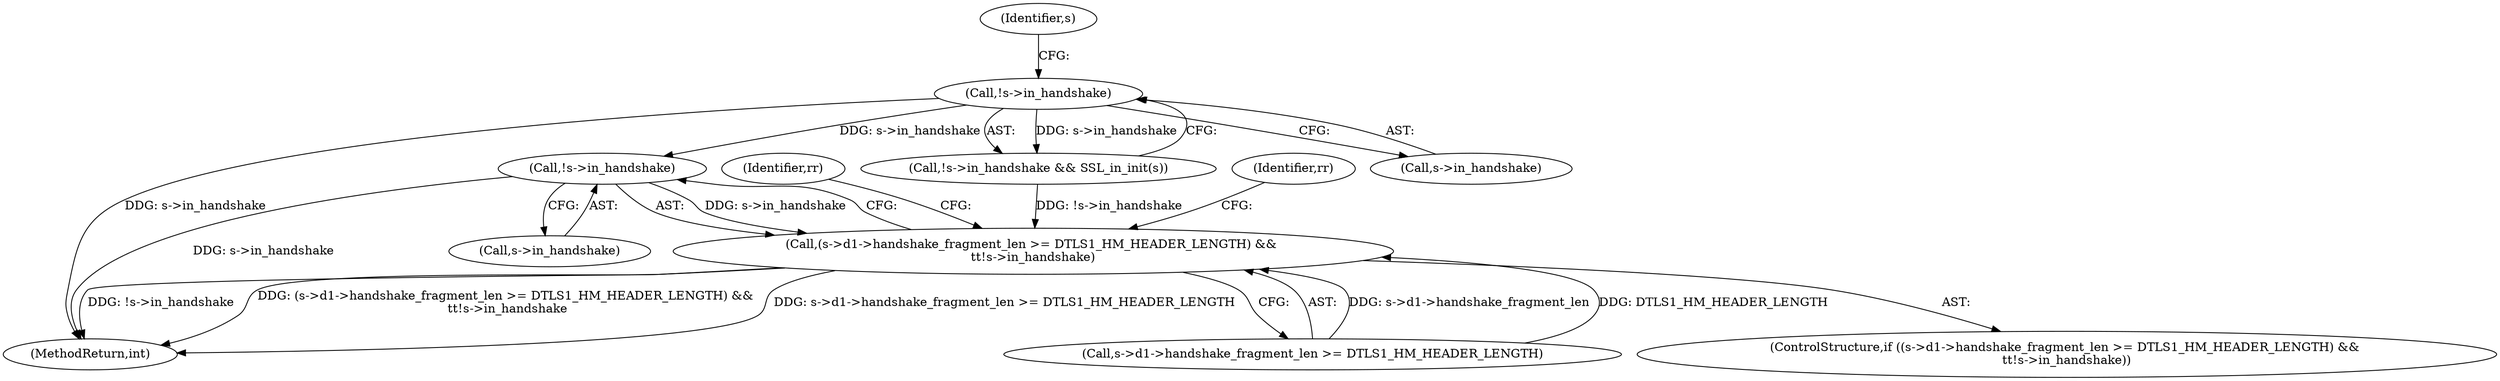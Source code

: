 digraph "0_openssl_103b171d8fc282ef435f8de9afbf7782e312961f_3@pointer" {
"1001441" [label="(Call,!s->in_handshake)"];
"1000227" [label="(Call,!s->in_handshake)"];
"1001433" [label="(Call,(s->d1->handshake_fragment_len >= DTLS1_HM_HEADER_LENGTH) && \n\t\t!s->in_handshake)"];
"1000227" [label="(Call,!s->in_handshake)"];
"1001449" [label="(Identifier,rr)"];
"1001707" [label="(MethodReturn,int)"];
"1001442" [label="(Call,s->in_handshake)"];
"1000232" [label="(Identifier,s)"];
"1001434" [label="(Call,s->d1->handshake_fragment_len >= DTLS1_HM_HEADER_LENGTH)"];
"1001441" [label="(Call,!s->in_handshake)"];
"1000226" [label="(Call,!s->in_handshake && SSL_in_init(s))"];
"1001433" [label="(Call,(s->d1->handshake_fragment_len >= DTLS1_HM_HEADER_LENGTH) && \n\t\t!s->in_handshake)"];
"1001432" [label="(ControlStructure,if ((s->d1->handshake_fragment_len >= DTLS1_HM_HEADER_LENGTH) && \n\t\t!s->in_handshake))"];
"1001593" [label="(Identifier,rr)"];
"1000228" [label="(Call,s->in_handshake)"];
"1001441" -> "1001433"  [label="AST: "];
"1001441" -> "1001442"  [label="CFG: "];
"1001442" -> "1001441"  [label="AST: "];
"1001433" -> "1001441"  [label="CFG: "];
"1001441" -> "1001707"  [label="DDG: s->in_handshake"];
"1001441" -> "1001433"  [label="DDG: s->in_handshake"];
"1000227" -> "1001441"  [label="DDG: s->in_handshake"];
"1000227" -> "1000226"  [label="AST: "];
"1000227" -> "1000228"  [label="CFG: "];
"1000228" -> "1000227"  [label="AST: "];
"1000232" -> "1000227"  [label="CFG: "];
"1000226" -> "1000227"  [label="CFG: "];
"1000227" -> "1001707"  [label="DDG: s->in_handshake"];
"1000227" -> "1000226"  [label="DDG: s->in_handshake"];
"1001433" -> "1001432"  [label="AST: "];
"1001433" -> "1001434"  [label="CFG: "];
"1001434" -> "1001433"  [label="AST: "];
"1001449" -> "1001433"  [label="CFG: "];
"1001593" -> "1001433"  [label="CFG: "];
"1001433" -> "1001707"  [label="DDG: (s->d1->handshake_fragment_len >= DTLS1_HM_HEADER_LENGTH) && \n\t\t!s->in_handshake"];
"1001433" -> "1001707"  [label="DDG: s->d1->handshake_fragment_len >= DTLS1_HM_HEADER_LENGTH"];
"1001433" -> "1001707"  [label="DDG: !s->in_handshake"];
"1001434" -> "1001433"  [label="DDG: s->d1->handshake_fragment_len"];
"1001434" -> "1001433"  [label="DDG: DTLS1_HM_HEADER_LENGTH"];
"1000226" -> "1001433"  [label="DDG: !s->in_handshake"];
}
